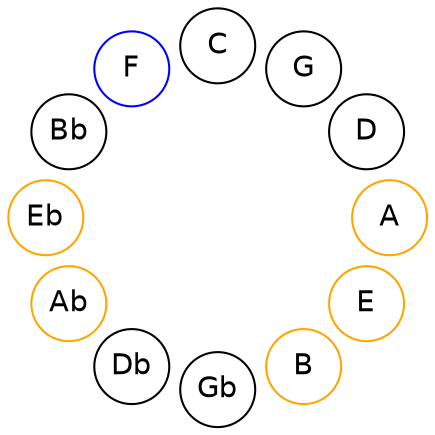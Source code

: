
graph {

layout = circo;
mindist = .1

node [shape = circle, fontname = Helvetica, margin = 0]
edge [style=invis]

subgraph 1 {
	E -- B -- Gb -- Db -- Ab -- Eb -- Bb -- F -- C -- G -- D -- A -- E
}

E [color=orange];
B [color=orange];
Ab [color=orange];
Eb [color=orange];
F [color=blue];
A [color=orange];
}
